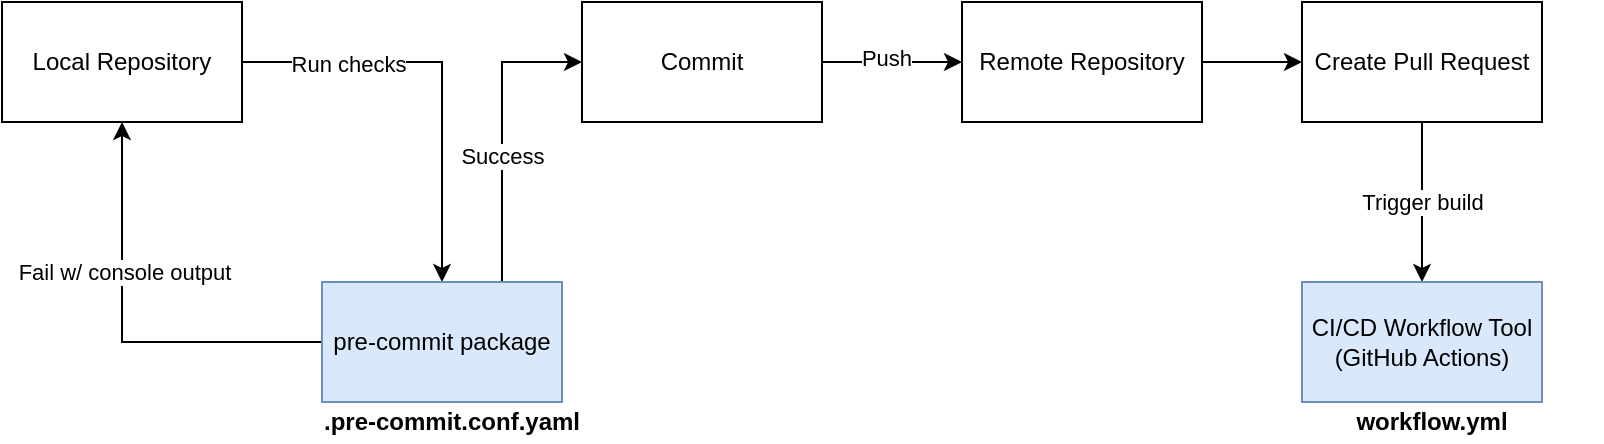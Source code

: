 <mxfile version="14.0.1" type="github">
  <diagram id="LUZRpnDYOSmTcrTUCKQi" name="Page-1">
    <mxGraphModel dx="1398" dy="1072" grid="1" gridSize="10" guides="1" tooltips="1" connect="1" arrows="1" fold="1" page="1" pageScale="1" pageWidth="850" pageHeight="1100" math="0" shadow="0">
      <root>
        <mxCell id="0" />
        <mxCell id="1" parent="0" />
        <mxCell id="aiKtJf3bWdpTuvma7a3a-4" style="edgeStyle=orthogonalEdgeStyle;rounded=0;orthogonalLoop=1;jettySize=auto;html=1;entryX=0.5;entryY=0;entryDx=0;entryDy=0;" edge="1" parent="1" source="aiKtJf3bWdpTuvma7a3a-1" target="aiKtJf3bWdpTuvma7a3a-7">
          <mxGeometry relative="1" as="geometry" />
        </mxCell>
        <mxCell id="aiKtJf3bWdpTuvma7a3a-24" value="Run checks" style="edgeLabel;html=1;align=center;verticalAlign=middle;resizable=0;points=[];" vertex="1" connectable="0" parent="aiKtJf3bWdpTuvma7a3a-4">
          <mxGeometry x="-0.5" y="-1" relative="1" as="geometry">
            <mxPoint as="offset" />
          </mxGeometry>
        </mxCell>
        <mxCell id="aiKtJf3bWdpTuvma7a3a-1" value="Local Repository" style="rounded=0;whiteSpace=wrap;html=1;" vertex="1" parent="1">
          <mxGeometry x="10" y="320" width="120" height="60" as="geometry" />
        </mxCell>
        <mxCell id="aiKtJf3bWdpTuvma7a3a-5" style="edgeStyle=orthogonalEdgeStyle;rounded=0;orthogonalLoop=1;jettySize=auto;html=1;" edge="1" parent="1" source="aiKtJf3bWdpTuvma7a3a-2" target="aiKtJf3bWdpTuvma7a3a-3">
          <mxGeometry relative="1" as="geometry" />
        </mxCell>
        <mxCell id="aiKtJf3bWdpTuvma7a3a-27" value="Push" style="edgeLabel;html=1;align=center;verticalAlign=middle;resizable=0;points=[];" vertex="1" connectable="0" parent="aiKtJf3bWdpTuvma7a3a-5">
          <mxGeometry x="-0.092" y="2" relative="1" as="geometry">
            <mxPoint as="offset" />
          </mxGeometry>
        </mxCell>
        <mxCell id="aiKtJf3bWdpTuvma7a3a-2" value="Commit" style="rounded=0;whiteSpace=wrap;html=1;" vertex="1" parent="1">
          <mxGeometry x="300" y="320" width="120" height="60" as="geometry" />
        </mxCell>
        <mxCell id="aiKtJf3bWdpTuvma7a3a-26" value="" style="edgeStyle=orthogonalEdgeStyle;rounded=0;orthogonalLoop=1;jettySize=auto;html=1;" edge="1" parent="1" source="aiKtJf3bWdpTuvma7a3a-3" target="aiKtJf3bWdpTuvma7a3a-18">
          <mxGeometry relative="1" as="geometry" />
        </mxCell>
        <mxCell id="aiKtJf3bWdpTuvma7a3a-3" value="Remote Repository" style="rounded=0;whiteSpace=wrap;html=1;" vertex="1" parent="1">
          <mxGeometry x="490" y="320" width="120" height="60" as="geometry" />
        </mxCell>
        <mxCell id="aiKtJf3bWdpTuvma7a3a-9" style="edgeStyle=orthogonalEdgeStyle;rounded=0;orthogonalLoop=1;jettySize=auto;html=1;exitX=0.75;exitY=0;exitDx=0;exitDy=0;entryX=0;entryY=0.5;entryDx=0;entryDy=0;" edge="1" parent="1" source="aiKtJf3bWdpTuvma7a3a-7" target="aiKtJf3bWdpTuvma7a3a-2">
          <mxGeometry relative="1" as="geometry">
            <mxPoint x="260" y="350" as="targetPoint" />
          </mxGeometry>
        </mxCell>
        <mxCell id="aiKtJf3bWdpTuvma7a3a-25" value="Success" style="edgeLabel;html=1;align=center;verticalAlign=middle;resizable=0;points=[];" vertex="1" connectable="0" parent="aiKtJf3bWdpTuvma7a3a-9">
          <mxGeometry x="-0.16" relative="1" as="geometry">
            <mxPoint as="offset" />
          </mxGeometry>
        </mxCell>
        <mxCell id="aiKtJf3bWdpTuvma7a3a-10" style="edgeStyle=orthogonalEdgeStyle;rounded=0;orthogonalLoop=1;jettySize=auto;html=1;entryX=0.5;entryY=1;entryDx=0;entryDy=0;" edge="1" parent="1" source="aiKtJf3bWdpTuvma7a3a-7" target="aiKtJf3bWdpTuvma7a3a-1">
          <mxGeometry relative="1" as="geometry" />
        </mxCell>
        <mxCell id="aiKtJf3bWdpTuvma7a3a-11" value="Fail w/ console output" style="edgeLabel;html=1;align=center;verticalAlign=middle;resizable=0;points=[];" vertex="1" connectable="0" parent="aiKtJf3bWdpTuvma7a3a-10">
          <mxGeometry x="0.292" y="-1" relative="1" as="geometry">
            <mxPoint as="offset" />
          </mxGeometry>
        </mxCell>
        <mxCell id="aiKtJf3bWdpTuvma7a3a-7" value="&lt;span&gt;pre-commit package&lt;/span&gt;" style="rounded=0;whiteSpace=wrap;html=1;fillColor=#dae8fc;strokeColor=#6c8ebf;fontStyle=0" vertex="1" parent="1">
          <mxGeometry x="170" y="460" width="120" height="60" as="geometry" />
        </mxCell>
        <mxCell id="aiKtJf3bWdpTuvma7a3a-12" value=".pre-commit.conf.yaml" style="text;html=1;strokeColor=none;fillColor=none;align=center;verticalAlign=middle;whiteSpace=wrap;rounded=0;fontStyle=1" vertex="1" parent="1">
          <mxGeometry x="150" y="520" width="170" height="20" as="geometry" />
        </mxCell>
        <mxCell id="aiKtJf3bWdpTuvma7a3a-30" value="Trigger build" style="edgeStyle=orthogonalEdgeStyle;rounded=0;orthogonalLoop=1;jettySize=auto;html=1;" edge="1" parent="1" source="aiKtJf3bWdpTuvma7a3a-18" target="aiKtJf3bWdpTuvma7a3a-19">
          <mxGeometry relative="1" as="geometry" />
        </mxCell>
        <mxCell id="aiKtJf3bWdpTuvma7a3a-18" value="Create Pull Request" style="rounded=0;whiteSpace=wrap;html=1;" vertex="1" parent="1">
          <mxGeometry x="660" y="320" width="120" height="60" as="geometry" />
        </mxCell>
        <mxCell id="aiKtJf3bWdpTuvma7a3a-19" value="CI/CD Workflow Tool (GitHub Actions)" style="rounded=0;whiteSpace=wrap;html=1;fillColor=#dae8fc;strokeColor=#6c8ebf;" vertex="1" parent="1">
          <mxGeometry x="660" y="460" width="120" height="60" as="geometry" />
        </mxCell>
        <mxCell id="aiKtJf3bWdpTuvma7a3a-31" value="workflow.yml" style="text;html=1;strokeColor=none;fillColor=none;align=center;verticalAlign=middle;whiteSpace=wrap;rounded=0;fontStyle=1" vertex="1" parent="1">
          <mxGeometry x="640" y="520" width="170" height="20" as="geometry" />
        </mxCell>
      </root>
    </mxGraphModel>
  </diagram>
</mxfile>
